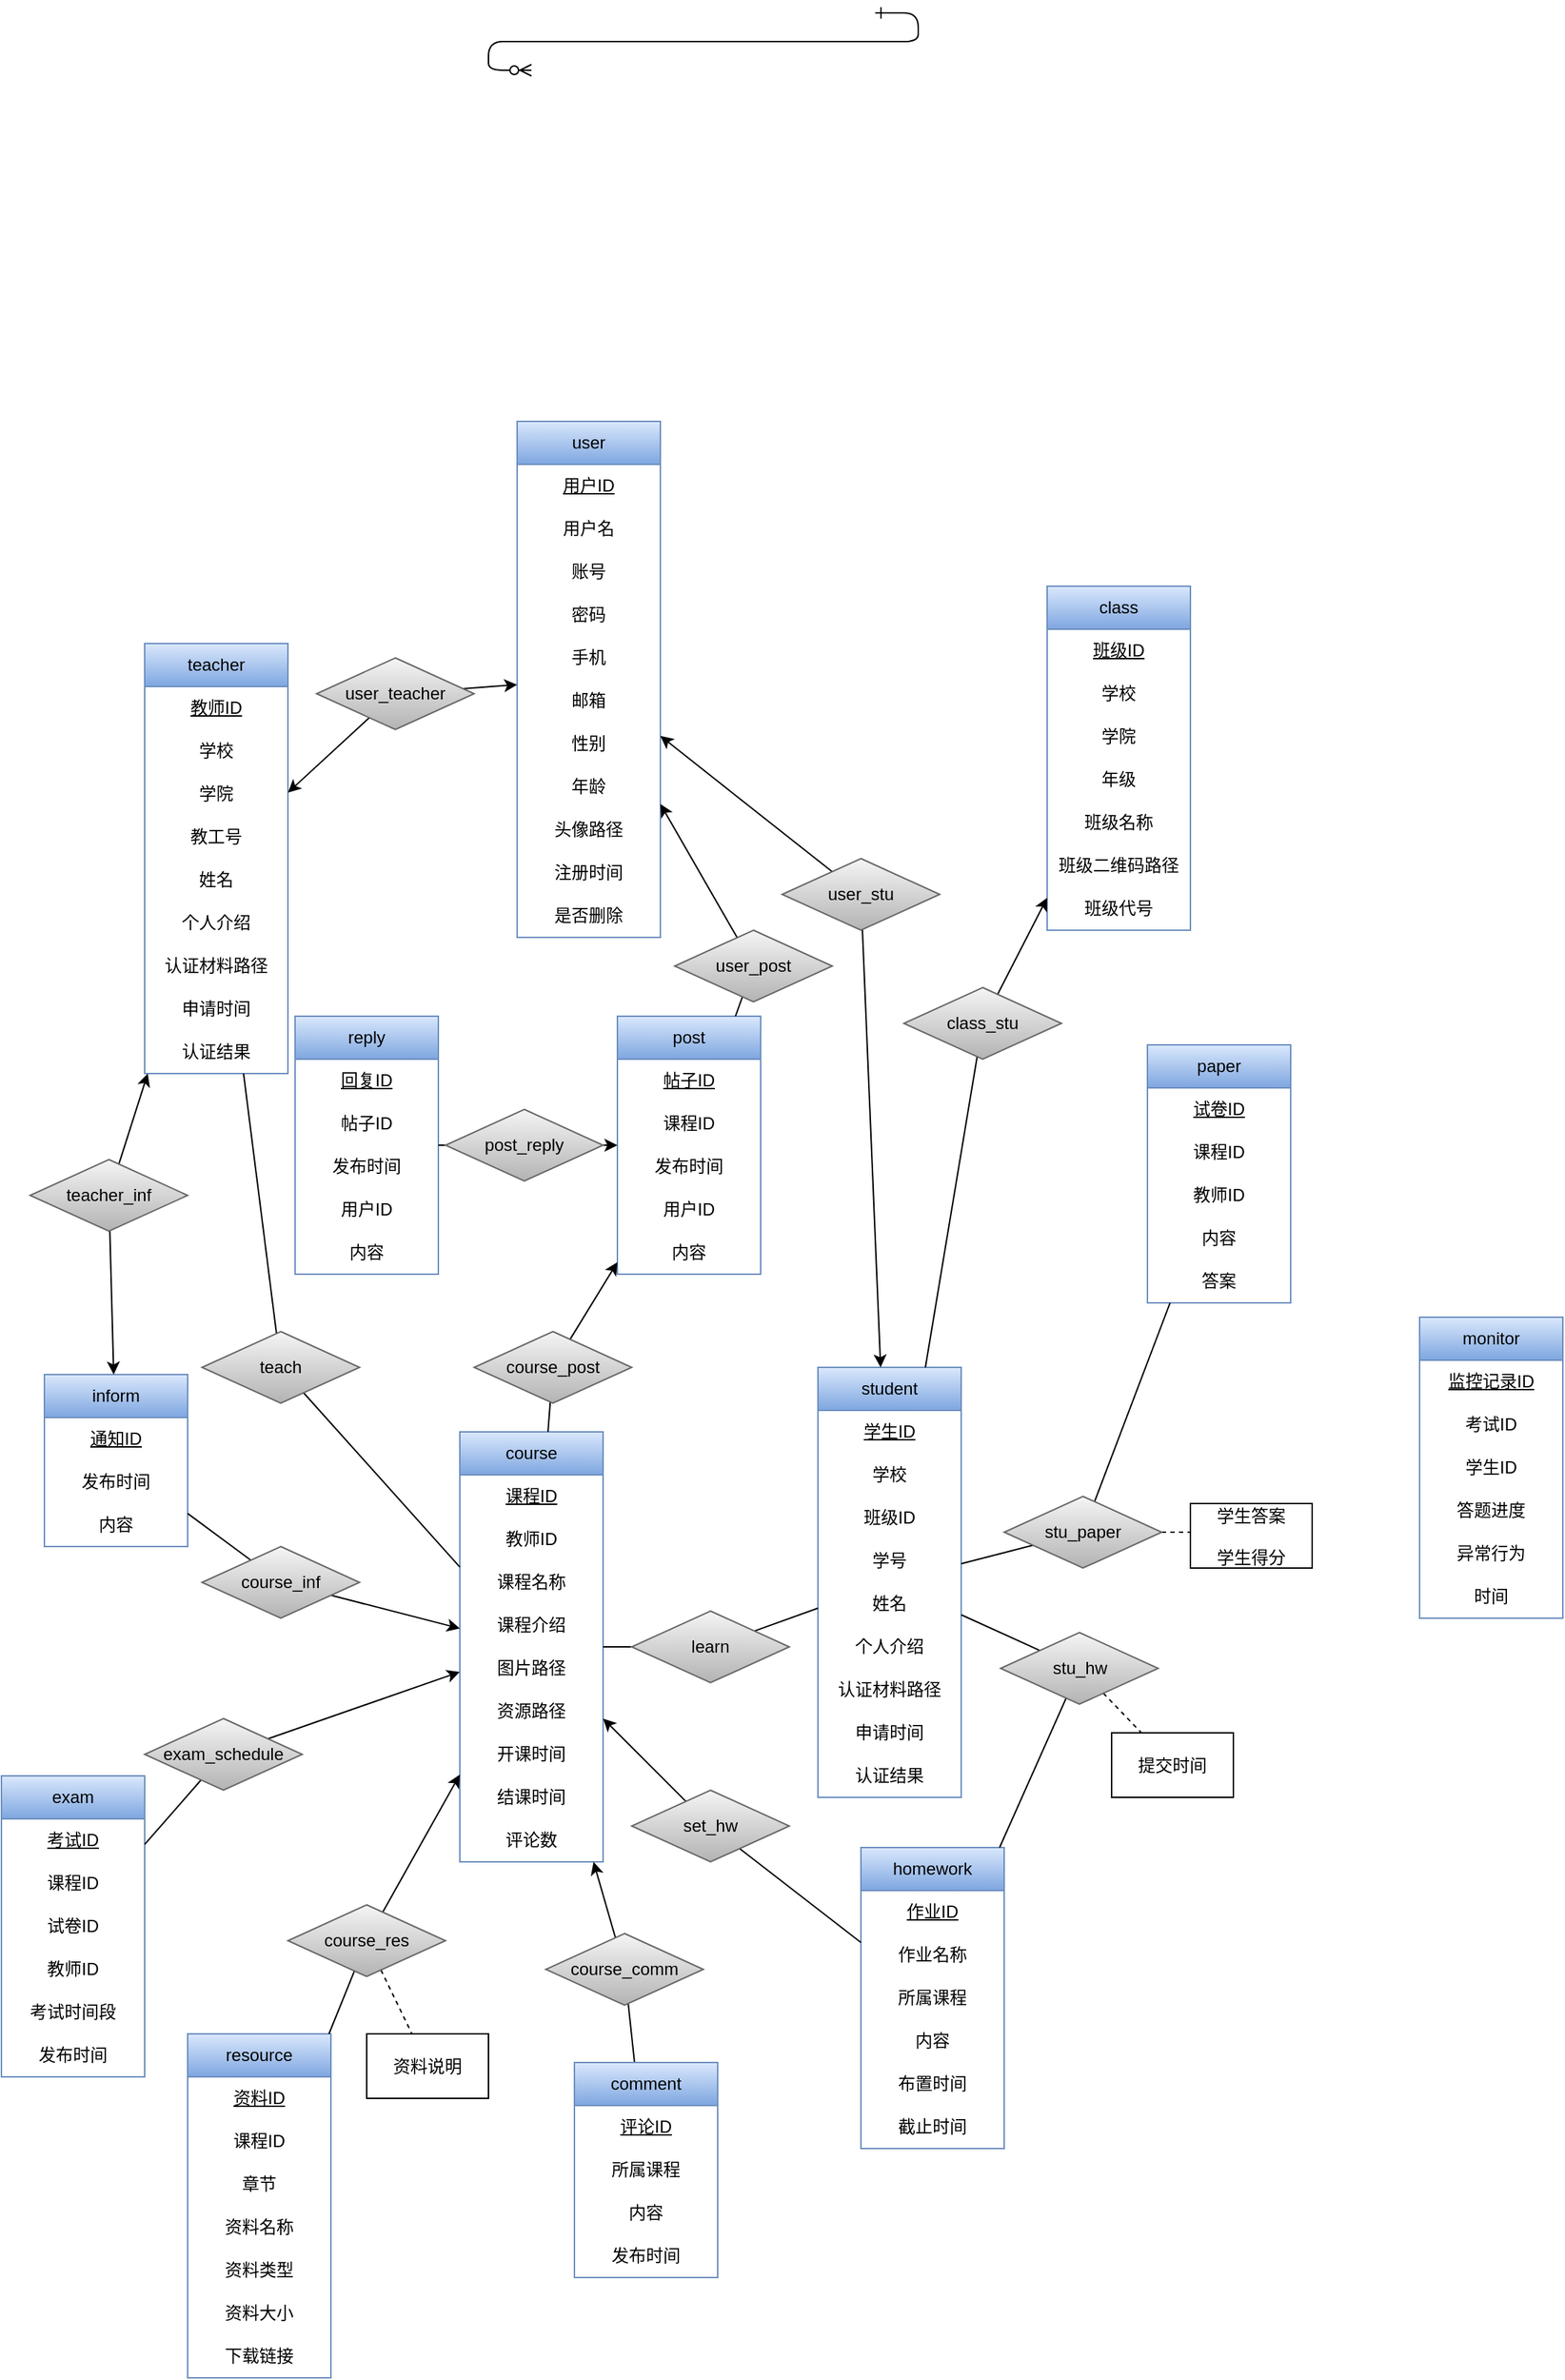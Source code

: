 <mxfile version="24.6.4" type="github">
  <diagram id="R2lEEEUBdFMjLlhIrx00" name="Page-1">
    <mxGraphModel dx="2356" dy="1348" grid="1" gridSize="10" guides="1" tooltips="1" connect="1" arrows="1" fold="0" page="1" pageScale="1" pageWidth="1200" pageHeight="1920" math="0" shadow="0" extFonts="Permanent Marker^https://fonts.googleapis.com/css?family=Permanent+Marker">
      <root>
        <mxCell id="0" />
        <mxCell id="1" parent="0" />
        <mxCell id="C-vyLk0tnHw3VtMMgP7b-12" value="" style="edgeStyle=entityRelationEdgeStyle;endArrow=ERzeroToMany;startArrow=ERone;endFill=1;startFill=0;" parent="1" target="C-vyLk0tnHw3VtMMgP7b-17" edge="1">
          <mxGeometry width="100" height="100" relative="1" as="geometry">
            <mxPoint x="700" y="165" as="sourcePoint" />
            <mxPoint x="460" y="205" as="targetPoint" />
          </mxGeometry>
        </mxCell>
        <mxCell id="mOBHNSPccrh7EoG30m3W-4" value="student" style="swimlane;fontStyle=0;childLayout=stackLayout;horizontal=1;startSize=30;horizontalStack=0;resizeParent=1;resizeParentMax=0;resizeLast=0;collapsible=1;marginBottom=0;whiteSpace=wrap;html=1;fillColor=#dae8fc;strokeColor=#6c8ebf;gradientColor=#7ea6e0;" vertex="1" parent="1">
          <mxGeometry x="660" y="1110" width="100" height="300" as="geometry" />
        </mxCell>
        <mxCell id="mOBHNSPccrh7EoG30m3W-5" value="&lt;u&gt;学生ID&lt;/u&gt;" style="text;strokeColor=none;fillColor=none;align=center;verticalAlign=middle;spacingLeft=4;spacingRight=4;overflow=hidden;points=[[0,0.5],[1,0.5]];portConstraint=eastwest;rotatable=0;whiteSpace=wrap;html=1;" vertex="1" parent="mOBHNSPccrh7EoG30m3W-4">
          <mxGeometry y="30" width="100" height="30" as="geometry" />
        </mxCell>
        <mxCell id="mOBHNSPccrh7EoG30m3W-16" value="学校" style="text;strokeColor=none;fillColor=none;align=center;verticalAlign=middle;spacingLeft=4;spacingRight=4;overflow=hidden;points=[[0,0.5],[1,0.5]];portConstraint=eastwest;rotatable=0;whiteSpace=wrap;html=1;" vertex="1" parent="mOBHNSPccrh7EoG30m3W-4">
          <mxGeometry y="60" width="100" height="30" as="geometry" />
        </mxCell>
        <mxCell id="mOBHNSPccrh7EoG30m3W-18" value="班级ID" style="text;strokeColor=none;fillColor=none;align=center;verticalAlign=middle;spacingLeft=4;spacingRight=4;overflow=hidden;points=[[0,0.5],[1,0.5]];portConstraint=eastwest;rotatable=0;whiteSpace=wrap;html=1;" vertex="1" parent="mOBHNSPccrh7EoG30m3W-4">
          <mxGeometry y="90" width="100" height="30" as="geometry" />
        </mxCell>
        <mxCell id="mOBHNSPccrh7EoG30m3W-19" value="学号" style="text;strokeColor=none;fillColor=none;align=center;verticalAlign=middle;spacingLeft=4;spacingRight=4;overflow=hidden;points=[[0,0.5],[1,0.5]];portConstraint=eastwest;rotatable=0;whiteSpace=wrap;html=1;" vertex="1" parent="mOBHNSPccrh7EoG30m3W-4">
          <mxGeometry y="120" width="100" height="30" as="geometry" />
        </mxCell>
        <mxCell id="mOBHNSPccrh7EoG30m3W-20" value="姓名" style="text;strokeColor=none;fillColor=none;align=center;verticalAlign=middle;spacingLeft=4;spacingRight=4;overflow=hidden;points=[[0,0.5],[1,0.5]];portConstraint=eastwest;rotatable=0;whiteSpace=wrap;html=1;" vertex="1" parent="mOBHNSPccrh7EoG30m3W-4">
          <mxGeometry y="150" width="100" height="30" as="geometry" />
        </mxCell>
        <mxCell id="mOBHNSPccrh7EoG30m3W-21" value="个人介绍" style="text;strokeColor=none;fillColor=none;align=center;verticalAlign=middle;spacingLeft=4;spacingRight=4;overflow=hidden;points=[[0,0.5],[1,0.5]];portConstraint=eastwest;rotatable=0;whiteSpace=wrap;html=1;" vertex="1" parent="mOBHNSPccrh7EoG30m3W-4">
          <mxGeometry y="180" width="100" height="30" as="geometry" />
        </mxCell>
        <mxCell id="mOBHNSPccrh7EoG30m3W-22" value="认证材料路径" style="text;strokeColor=none;fillColor=none;align=center;verticalAlign=middle;spacingLeft=4;spacingRight=4;overflow=hidden;points=[[0,0.5],[1,0.5]];portConstraint=eastwest;rotatable=0;whiteSpace=wrap;html=1;" vertex="1" parent="mOBHNSPccrh7EoG30m3W-4">
          <mxGeometry y="210" width="100" height="30" as="geometry" />
        </mxCell>
        <mxCell id="mOBHNSPccrh7EoG30m3W-23" value="申请时间" style="text;strokeColor=none;fillColor=none;align=center;verticalAlign=middle;spacingLeft=4;spacingRight=4;overflow=hidden;points=[[0,0.5],[1,0.5]];portConstraint=eastwest;rotatable=0;whiteSpace=wrap;html=1;" vertex="1" parent="mOBHNSPccrh7EoG30m3W-4">
          <mxGeometry y="240" width="100" height="30" as="geometry" />
        </mxCell>
        <mxCell id="mOBHNSPccrh7EoG30m3W-24" value="认证结果" style="text;strokeColor=none;fillColor=none;align=center;verticalAlign=middle;spacingLeft=4;spacingRight=4;overflow=hidden;points=[[0,0.5],[1,0.5]];portConstraint=eastwest;rotatable=0;whiteSpace=wrap;html=1;" vertex="1" parent="mOBHNSPccrh7EoG30m3W-4">
          <mxGeometry y="270" width="100" height="30" as="geometry" />
        </mxCell>
        <mxCell id="mOBHNSPccrh7EoG30m3W-27" value="teacher" style="swimlane;fontStyle=0;childLayout=stackLayout;horizontal=1;startSize=30;horizontalStack=0;resizeParent=1;resizeParentMax=0;resizeLast=0;collapsible=1;marginBottom=0;whiteSpace=wrap;html=1;fillColor=#dae8fc;gradientColor=#7ea6e0;strokeColor=#6c8ebf;" vertex="1" parent="1">
          <mxGeometry x="190" y="605" width="100" height="300" as="geometry" />
        </mxCell>
        <mxCell id="mOBHNSPccrh7EoG30m3W-28" value="&lt;u&gt;教师ID&lt;/u&gt;" style="text;strokeColor=none;fillColor=none;align=center;verticalAlign=middle;spacingLeft=4;spacingRight=4;overflow=hidden;points=[[0,0.5],[1,0.5]];portConstraint=eastwest;rotatable=0;whiteSpace=wrap;html=1;" vertex="1" parent="mOBHNSPccrh7EoG30m3W-27">
          <mxGeometry y="30" width="100" height="30" as="geometry" />
        </mxCell>
        <mxCell id="mOBHNSPccrh7EoG30m3W-29" value="学校" style="text;strokeColor=none;fillColor=none;align=center;verticalAlign=middle;spacingLeft=4;spacingRight=4;overflow=hidden;points=[[0,0.5],[1,0.5]];portConstraint=eastwest;rotatable=0;whiteSpace=wrap;html=1;" vertex="1" parent="mOBHNSPccrh7EoG30m3W-27">
          <mxGeometry y="60" width="100" height="30" as="geometry" />
        </mxCell>
        <mxCell id="mOBHNSPccrh7EoG30m3W-30" value="学院" style="text;strokeColor=none;fillColor=none;align=center;verticalAlign=middle;spacingLeft=4;spacingRight=4;overflow=hidden;points=[[0,0.5],[1,0.5]];portConstraint=eastwest;rotatable=0;whiteSpace=wrap;html=1;" vertex="1" parent="mOBHNSPccrh7EoG30m3W-27">
          <mxGeometry y="90" width="100" height="30" as="geometry" />
        </mxCell>
        <mxCell id="mOBHNSPccrh7EoG30m3W-31" value="教工号" style="text;strokeColor=none;fillColor=none;align=center;verticalAlign=middle;spacingLeft=4;spacingRight=4;overflow=hidden;points=[[0,0.5],[1,0.5]];portConstraint=eastwest;rotatable=0;whiteSpace=wrap;html=1;" vertex="1" parent="mOBHNSPccrh7EoG30m3W-27">
          <mxGeometry y="120" width="100" height="30" as="geometry" />
        </mxCell>
        <mxCell id="mOBHNSPccrh7EoG30m3W-32" value="姓名" style="text;strokeColor=none;fillColor=none;align=center;verticalAlign=middle;spacingLeft=4;spacingRight=4;overflow=hidden;points=[[0,0.5],[1,0.5]];portConstraint=eastwest;rotatable=0;whiteSpace=wrap;html=1;" vertex="1" parent="mOBHNSPccrh7EoG30m3W-27">
          <mxGeometry y="150" width="100" height="30" as="geometry" />
        </mxCell>
        <mxCell id="mOBHNSPccrh7EoG30m3W-33" value="个人介绍" style="text;strokeColor=none;fillColor=none;align=center;verticalAlign=middle;spacingLeft=4;spacingRight=4;overflow=hidden;points=[[0,0.5],[1,0.5]];portConstraint=eastwest;rotatable=0;whiteSpace=wrap;html=1;" vertex="1" parent="mOBHNSPccrh7EoG30m3W-27">
          <mxGeometry y="180" width="100" height="30" as="geometry" />
        </mxCell>
        <mxCell id="mOBHNSPccrh7EoG30m3W-34" value="认证材料路径" style="text;strokeColor=none;fillColor=none;align=center;verticalAlign=middle;spacingLeft=4;spacingRight=4;overflow=hidden;points=[[0,0.5],[1,0.5]];portConstraint=eastwest;rotatable=0;whiteSpace=wrap;html=1;" vertex="1" parent="mOBHNSPccrh7EoG30m3W-27">
          <mxGeometry y="210" width="100" height="30" as="geometry" />
        </mxCell>
        <mxCell id="mOBHNSPccrh7EoG30m3W-35" value="申请时间" style="text;strokeColor=none;fillColor=none;align=center;verticalAlign=middle;spacingLeft=4;spacingRight=4;overflow=hidden;points=[[0,0.5],[1,0.5]];portConstraint=eastwest;rotatable=0;whiteSpace=wrap;html=1;" vertex="1" parent="mOBHNSPccrh7EoG30m3W-27">
          <mxGeometry y="240" width="100" height="30" as="geometry" />
        </mxCell>
        <mxCell id="mOBHNSPccrh7EoG30m3W-36" value="认证结果" style="text;strokeColor=none;fillColor=none;align=center;verticalAlign=middle;spacingLeft=4;spacingRight=4;overflow=hidden;points=[[0,0.5],[1,0.5]];portConstraint=eastwest;rotatable=0;whiteSpace=wrap;html=1;" vertex="1" parent="mOBHNSPccrh7EoG30m3W-27">
          <mxGeometry y="270" width="100" height="30" as="geometry" />
        </mxCell>
        <mxCell id="mOBHNSPccrh7EoG30m3W-39" value="user" style="swimlane;fontStyle=0;childLayout=stackLayout;horizontal=1;startSize=30;horizontalStack=0;resizeParent=1;resizeParentMax=0;resizeLast=0;collapsible=1;marginBottom=0;whiteSpace=wrap;html=1;fillColor=#dae8fc;strokeColor=#6c8ebf;gradientColor=#7ea6e0;" vertex="1" parent="1">
          <mxGeometry x="450" y="450" width="100" height="360" as="geometry" />
        </mxCell>
        <mxCell id="mOBHNSPccrh7EoG30m3W-40" value="&lt;u&gt;用户ID&lt;/u&gt;" style="text;strokeColor=none;fillColor=none;align=center;verticalAlign=middle;spacingLeft=4;spacingRight=4;overflow=hidden;points=[[0,0.5],[1,0.5]];portConstraint=eastwest;rotatable=0;whiteSpace=wrap;html=1;" vertex="1" parent="mOBHNSPccrh7EoG30m3W-39">
          <mxGeometry y="30" width="100" height="30" as="geometry" />
        </mxCell>
        <mxCell id="mOBHNSPccrh7EoG30m3W-41" value="用户名" style="text;strokeColor=none;fillColor=none;align=center;verticalAlign=middle;spacingLeft=4;spacingRight=4;overflow=hidden;points=[[0,0.5],[1,0.5]];portConstraint=eastwest;rotatable=0;whiteSpace=wrap;html=1;" vertex="1" parent="mOBHNSPccrh7EoG30m3W-39">
          <mxGeometry y="60" width="100" height="30" as="geometry" />
        </mxCell>
        <mxCell id="mOBHNSPccrh7EoG30m3W-42" value="账号" style="text;strokeColor=none;fillColor=none;align=center;verticalAlign=middle;spacingLeft=4;spacingRight=4;overflow=hidden;points=[[0,0.5],[1,0.5]];portConstraint=eastwest;rotatable=0;whiteSpace=wrap;html=1;" vertex="1" parent="mOBHNSPccrh7EoG30m3W-39">
          <mxGeometry y="90" width="100" height="30" as="geometry" />
        </mxCell>
        <mxCell id="mOBHNSPccrh7EoG30m3W-43" value="密码" style="text;strokeColor=none;fillColor=none;align=center;verticalAlign=middle;spacingLeft=4;spacingRight=4;overflow=hidden;points=[[0,0.5],[1,0.5]];portConstraint=eastwest;rotatable=0;whiteSpace=wrap;html=1;" vertex="1" parent="mOBHNSPccrh7EoG30m3W-39">
          <mxGeometry y="120" width="100" height="30" as="geometry" />
        </mxCell>
        <mxCell id="mOBHNSPccrh7EoG30m3W-44" value="手机" style="text;strokeColor=none;fillColor=none;align=center;verticalAlign=middle;spacingLeft=4;spacingRight=4;overflow=hidden;points=[[0,0.5],[1,0.5]];portConstraint=eastwest;rotatable=0;whiteSpace=wrap;html=1;" vertex="1" parent="mOBHNSPccrh7EoG30m3W-39">
          <mxGeometry y="150" width="100" height="30" as="geometry" />
        </mxCell>
        <mxCell id="mOBHNSPccrh7EoG30m3W-45" value="邮箱" style="text;strokeColor=none;fillColor=none;align=center;verticalAlign=middle;spacingLeft=4;spacingRight=4;overflow=hidden;points=[[0,0.5],[1,0.5]];portConstraint=eastwest;rotatable=0;whiteSpace=wrap;html=1;" vertex="1" parent="mOBHNSPccrh7EoG30m3W-39">
          <mxGeometry y="180" width="100" height="30" as="geometry" />
        </mxCell>
        <mxCell id="mOBHNSPccrh7EoG30m3W-46" value="性别" style="text;strokeColor=none;fillColor=none;align=center;verticalAlign=middle;spacingLeft=4;spacingRight=4;overflow=hidden;points=[[0,0.5],[1,0.5]];portConstraint=eastwest;rotatable=0;whiteSpace=wrap;html=1;" vertex="1" parent="mOBHNSPccrh7EoG30m3W-39">
          <mxGeometry y="210" width="100" height="30" as="geometry" />
        </mxCell>
        <mxCell id="mOBHNSPccrh7EoG30m3W-47" value="年龄" style="text;strokeColor=none;fillColor=none;align=center;verticalAlign=middle;spacingLeft=4;spacingRight=4;overflow=hidden;points=[[0,0.5],[1,0.5]];portConstraint=eastwest;rotatable=0;whiteSpace=wrap;html=1;" vertex="1" parent="mOBHNSPccrh7EoG30m3W-39">
          <mxGeometry y="240" width="100" height="30" as="geometry" />
        </mxCell>
        <mxCell id="mOBHNSPccrh7EoG30m3W-48" value="头像路径" style="text;strokeColor=none;fillColor=none;align=center;verticalAlign=middle;spacingLeft=4;spacingRight=4;overflow=hidden;points=[[0,0.5],[1,0.5]];portConstraint=eastwest;rotatable=0;whiteSpace=wrap;html=1;" vertex="1" parent="mOBHNSPccrh7EoG30m3W-39">
          <mxGeometry y="270" width="100" height="30" as="geometry" />
        </mxCell>
        <mxCell id="mOBHNSPccrh7EoG30m3W-49" value="注册时间" style="text;strokeColor=none;fillColor=none;align=center;verticalAlign=middle;spacingLeft=4;spacingRight=4;overflow=hidden;points=[[0,0.5],[1,0.5]];portConstraint=eastwest;rotatable=0;whiteSpace=wrap;html=1;" vertex="1" parent="mOBHNSPccrh7EoG30m3W-39">
          <mxGeometry y="300" width="100" height="30" as="geometry" />
        </mxCell>
        <mxCell id="mOBHNSPccrh7EoG30m3W-50" value="是否删除" style="text;strokeColor=none;fillColor=none;align=center;verticalAlign=middle;spacingLeft=4;spacingRight=4;overflow=hidden;points=[[0,0.5],[1,0.5]];portConstraint=eastwest;rotatable=0;whiteSpace=wrap;html=1;" vertex="1" parent="mOBHNSPccrh7EoG30m3W-39">
          <mxGeometry y="330" width="100" height="30" as="geometry" />
        </mxCell>
        <mxCell id="JICtloIAg-4X0a2bjhk1-2" style="rounded=0;orthogonalLoop=1;jettySize=auto;html=1;" edge="1" parent="1" source="JICtloIAg-4X0a2bjhk1-1" target="mOBHNSPccrh7EoG30m3W-27">
          <mxGeometry relative="1" as="geometry" />
        </mxCell>
        <mxCell id="JICtloIAg-4X0a2bjhk1-3" style="rounded=0;orthogonalLoop=1;jettySize=auto;html=1;" edge="1" parent="1" source="JICtloIAg-4X0a2bjhk1-1" target="mOBHNSPccrh7EoG30m3W-39">
          <mxGeometry relative="1" as="geometry" />
        </mxCell>
        <mxCell id="JICtloIAg-4X0a2bjhk1-1" value="user_teacher" style="rhombus;whiteSpace=wrap;html=1;fillColor=#f5f5f5;strokeColor=#666666;gradientColor=#b3b3b3;" vertex="1" parent="1">
          <mxGeometry x="310" y="615" width="110" height="50" as="geometry" />
        </mxCell>
        <mxCell id="JICtloIAg-4X0a2bjhk1-5" style="rounded=0;orthogonalLoop=1;jettySize=auto;html=1;" edge="1" parent="1" source="JICtloIAg-4X0a2bjhk1-4" target="mOBHNSPccrh7EoG30m3W-39">
          <mxGeometry relative="1" as="geometry" />
        </mxCell>
        <mxCell id="JICtloIAg-4X0a2bjhk1-6" style="rounded=0;orthogonalLoop=1;jettySize=auto;html=1;strokeColor=default;" edge="1" parent="1" source="JICtloIAg-4X0a2bjhk1-4" target="mOBHNSPccrh7EoG30m3W-4">
          <mxGeometry relative="1" as="geometry" />
        </mxCell>
        <mxCell id="JICtloIAg-4X0a2bjhk1-4" value="user_stu" style="rhombus;whiteSpace=wrap;html=1;fillColor=#f5f5f5;strokeColor=#666666;gradientColor=#b3b3b3;" vertex="1" parent="1">
          <mxGeometry x="635" y="755" width="110" height="50" as="geometry" />
        </mxCell>
        <mxCell id="JICtloIAg-4X0a2bjhk1-7" value="class" style="swimlane;fontStyle=0;childLayout=stackLayout;horizontal=1;startSize=30;horizontalStack=0;resizeParent=1;resizeParentMax=0;resizeLast=0;collapsible=1;marginBottom=0;whiteSpace=wrap;html=1;fillColor=#dae8fc;strokeColor=#6c8ebf;gradientColor=#7ea6e0;" vertex="1" parent="1">
          <mxGeometry x="820" y="565" width="100" height="240" as="geometry" />
        </mxCell>
        <mxCell id="JICtloIAg-4X0a2bjhk1-8" value="&lt;u&gt;班级ID&lt;/u&gt;" style="text;strokeColor=none;fillColor=none;align=center;verticalAlign=middle;spacingLeft=4;spacingRight=4;overflow=hidden;points=[[0,0.5],[1,0.5]];portConstraint=eastwest;rotatable=0;whiteSpace=wrap;html=1;" vertex="1" parent="JICtloIAg-4X0a2bjhk1-7">
          <mxGeometry y="30" width="100" height="30" as="geometry" />
        </mxCell>
        <mxCell id="JICtloIAg-4X0a2bjhk1-9" value="学校" style="text;strokeColor=none;fillColor=none;align=center;verticalAlign=middle;spacingLeft=4;spacingRight=4;overflow=hidden;points=[[0,0.5],[1,0.5]];portConstraint=eastwest;rotatable=0;whiteSpace=wrap;html=1;" vertex="1" parent="JICtloIAg-4X0a2bjhk1-7">
          <mxGeometry y="60" width="100" height="30" as="geometry" />
        </mxCell>
        <mxCell id="JICtloIAg-4X0a2bjhk1-10" value="学院" style="text;strokeColor=none;fillColor=none;align=center;verticalAlign=middle;spacingLeft=4;spacingRight=4;overflow=hidden;points=[[0,0.5],[1,0.5]];portConstraint=eastwest;rotatable=0;whiteSpace=wrap;html=1;" vertex="1" parent="JICtloIAg-4X0a2bjhk1-7">
          <mxGeometry y="90" width="100" height="30" as="geometry" />
        </mxCell>
        <mxCell id="JICtloIAg-4X0a2bjhk1-11" value="年级" style="text;strokeColor=none;fillColor=none;align=center;verticalAlign=middle;spacingLeft=4;spacingRight=4;overflow=hidden;points=[[0,0.5],[1,0.5]];portConstraint=eastwest;rotatable=0;whiteSpace=wrap;html=1;" vertex="1" parent="JICtloIAg-4X0a2bjhk1-7">
          <mxGeometry y="120" width="100" height="30" as="geometry" />
        </mxCell>
        <mxCell id="JICtloIAg-4X0a2bjhk1-12" value="班级名称" style="text;strokeColor=none;fillColor=none;align=center;verticalAlign=middle;spacingLeft=4;spacingRight=4;overflow=hidden;points=[[0,0.5],[1,0.5]];portConstraint=eastwest;rotatable=0;whiteSpace=wrap;html=1;" vertex="1" parent="JICtloIAg-4X0a2bjhk1-7">
          <mxGeometry y="150" width="100" height="30" as="geometry" />
        </mxCell>
        <mxCell id="JICtloIAg-4X0a2bjhk1-13" value="班级二维码路径" style="text;strokeColor=none;fillColor=none;align=center;verticalAlign=middle;spacingLeft=4;spacingRight=4;overflow=hidden;points=[[0,0.5],[1,0.5]];portConstraint=eastwest;rotatable=0;whiteSpace=wrap;html=1;" vertex="1" parent="JICtloIAg-4X0a2bjhk1-7">
          <mxGeometry y="180" width="100" height="30" as="geometry" />
        </mxCell>
        <mxCell id="JICtloIAg-4X0a2bjhk1-14" value="班级代号" style="text;strokeColor=none;fillColor=none;align=center;verticalAlign=middle;spacingLeft=4;spacingRight=4;overflow=hidden;points=[[0,0.5],[1,0.5]];portConstraint=eastwest;rotatable=0;whiteSpace=wrap;html=1;" vertex="1" parent="JICtloIAg-4X0a2bjhk1-7">
          <mxGeometry y="210" width="100" height="30" as="geometry" />
        </mxCell>
        <mxCell id="JICtloIAg-4X0a2bjhk1-19" value="course" style="swimlane;fontStyle=0;childLayout=stackLayout;horizontal=1;startSize=30;horizontalStack=0;resizeParent=1;resizeParentMax=0;resizeLast=0;collapsible=1;marginBottom=0;whiteSpace=wrap;html=1;fillColor=#dae8fc;gradientColor=#7ea6e0;strokeColor=#6c8ebf;" vertex="1" parent="1">
          <mxGeometry x="410" y="1155" width="100" height="300" as="geometry" />
        </mxCell>
        <mxCell id="JICtloIAg-4X0a2bjhk1-20" value="&lt;u&gt;课程ID&lt;/u&gt;" style="text;strokeColor=none;fillColor=none;align=center;verticalAlign=middle;spacingLeft=4;spacingRight=4;overflow=hidden;points=[[0,0.5],[1,0.5]];portConstraint=eastwest;rotatable=0;whiteSpace=wrap;html=1;" vertex="1" parent="JICtloIAg-4X0a2bjhk1-19">
          <mxGeometry y="30" width="100" height="30" as="geometry" />
        </mxCell>
        <mxCell id="JICtloIAg-4X0a2bjhk1-21" value="教师ID" style="text;strokeColor=none;fillColor=none;align=center;verticalAlign=middle;spacingLeft=4;spacingRight=4;overflow=hidden;points=[[0,0.5],[1,0.5]];portConstraint=eastwest;rotatable=0;whiteSpace=wrap;html=1;" vertex="1" parent="JICtloIAg-4X0a2bjhk1-19">
          <mxGeometry y="60" width="100" height="30" as="geometry" />
        </mxCell>
        <mxCell id="JICtloIAg-4X0a2bjhk1-22" value="课程名称" style="text;strokeColor=none;fillColor=none;align=center;verticalAlign=middle;spacingLeft=4;spacingRight=4;overflow=hidden;points=[[0,0.5],[1,0.5]];portConstraint=eastwest;rotatable=0;whiteSpace=wrap;html=1;" vertex="1" parent="JICtloIAg-4X0a2bjhk1-19">
          <mxGeometry y="90" width="100" height="30" as="geometry" />
        </mxCell>
        <mxCell id="JICtloIAg-4X0a2bjhk1-23" value="课程介绍" style="text;strokeColor=none;fillColor=none;align=center;verticalAlign=middle;spacingLeft=4;spacingRight=4;overflow=hidden;points=[[0,0.5],[1,0.5]];portConstraint=eastwest;rotatable=0;whiteSpace=wrap;html=1;" vertex="1" parent="JICtloIAg-4X0a2bjhk1-19">
          <mxGeometry y="120" width="100" height="30" as="geometry" />
        </mxCell>
        <mxCell id="JICtloIAg-4X0a2bjhk1-24" value="图片路径" style="text;strokeColor=none;fillColor=none;align=center;verticalAlign=middle;spacingLeft=4;spacingRight=4;overflow=hidden;points=[[0,0.5],[1,0.5]];portConstraint=eastwest;rotatable=0;whiteSpace=wrap;html=1;" vertex="1" parent="JICtloIAg-4X0a2bjhk1-19">
          <mxGeometry y="150" width="100" height="30" as="geometry" />
        </mxCell>
        <mxCell id="JICtloIAg-4X0a2bjhk1-25" value="资源路径" style="text;strokeColor=none;fillColor=none;align=center;verticalAlign=middle;spacingLeft=4;spacingRight=4;overflow=hidden;points=[[0,0.5],[1,0.5]];portConstraint=eastwest;rotatable=0;whiteSpace=wrap;html=1;" vertex="1" parent="JICtloIAg-4X0a2bjhk1-19">
          <mxGeometry y="180" width="100" height="30" as="geometry" />
        </mxCell>
        <mxCell id="JICtloIAg-4X0a2bjhk1-26" value="开课时间" style="text;strokeColor=none;fillColor=none;align=center;verticalAlign=middle;spacingLeft=4;spacingRight=4;overflow=hidden;points=[[0,0.5],[1,0.5]];portConstraint=eastwest;rotatable=0;whiteSpace=wrap;html=1;" vertex="1" parent="JICtloIAg-4X0a2bjhk1-19">
          <mxGeometry y="210" width="100" height="30" as="geometry" />
        </mxCell>
        <mxCell id="JICtloIAg-4X0a2bjhk1-27" value="结课时间" style="text;strokeColor=none;fillColor=none;align=center;verticalAlign=middle;spacingLeft=4;spacingRight=4;overflow=hidden;points=[[0,0.5],[1,0.5]];portConstraint=eastwest;rotatable=0;whiteSpace=wrap;html=1;" vertex="1" parent="JICtloIAg-4X0a2bjhk1-19">
          <mxGeometry y="240" width="100" height="30" as="geometry" />
        </mxCell>
        <mxCell id="JICtloIAg-4X0a2bjhk1-28" value="评论数" style="text;strokeColor=none;fillColor=none;align=center;verticalAlign=middle;spacingLeft=4;spacingRight=4;overflow=hidden;points=[[0,0.5],[1,0.5]];portConstraint=eastwest;rotatable=0;whiteSpace=wrap;html=1;" vertex="1" parent="JICtloIAg-4X0a2bjhk1-19">
          <mxGeometry y="270" width="100" height="30" as="geometry" />
        </mxCell>
        <mxCell id="JICtloIAg-4X0a2bjhk1-31" value="resource" style="swimlane;fontStyle=0;childLayout=stackLayout;horizontal=1;startSize=30;horizontalStack=0;resizeParent=1;resizeParentMax=0;resizeLast=0;collapsible=1;marginBottom=0;whiteSpace=wrap;html=1;fillColor=#dae8fc;strokeColor=#6c8ebf;gradientColor=#7ea6e0;" vertex="1" parent="1">
          <mxGeometry x="220" y="1575" width="100" height="240" as="geometry" />
        </mxCell>
        <mxCell id="JICtloIAg-4X0a2bjhk1-32" value="&lt;u&gt;资料ID&lt;/u&gt;" style="text;strokeColor=none;fillColor=none;align=center;verticalAlign=middle;spacingLeft=4;spacingRight=4;overflow=hidden;points=[[0,0.5],[1,0.5]];portConstraint=eastwest;rotatable=0;whiteSpace=wrap;html=1;" vertex="1" parent="JICtloIAg-4X0a2bjhk1-31">
          <mxGeometry y="30" width="100" height="30" as="geometry" />
        </mxCell>
        <mxCell id="JICtloIAg-4X0a2bjhk1-33" value="课程ID" style="text;strokeColor=none;fillColor=none;align=center;verticalAlign=middle;spacingLeft=4;spacingRight=4;overflow=hidden;points=[[0,0.5],[1,0.5]];portConstraint=eastwest;rotatable=0;whiteSpace=wrap;html=1;" vertex="1" parent="JICtloIAg-4X0a2bjhk1-31">
          <mxGeometry y="60" width="100" height="30" as="geometry" />
        </mxCell>
        <mxCell id="JICtloIAg-4X0a2bjhk1-34" value="章节" style="text;strokeColor=none;fillColor=none;align=center;verticalAlign=middle;spacingLeft=4;spacingRight=4;overflow=hidden;points=[[0,0.5],[1,0.5]];portConstraint=eastwest;rotatable=0;whiteSpace=wrap;html=1;" vertex="1" parent="JICtloIAg-4X0a2bjhk1-31">
          <mxGeometry y="90" width="100" height="30" as="geometry" />
        </mxCell>
        <mxCell id="JICtloIAg-4X0a2bjhk1-35" value="资料名称" style="text;strokeColor=none;fillColor=none;align=center;verticalAlign=middle;spacingLeft=4;spacingRight=4;overflow=hidden;points=[[0,0.5],[1,0.5]];portConstraint=eastwest;rotatable=0;whiteSpace=wrap;html=1;" vertex="1" parent="JICtloIAg-4X0a2bjhk1-31">
          <mxGeometry y="120" width="100" height="30" as="geometry" />
        </mxCell>
        <mxCell id="JICtloIAg-4X0a2bjhk1-36" value="资料类型" style="text;strokeColor=none;fillColor=none;align=center;verticalAlign=middle;spacingLeft=4;spacingRight=4;overflow=hidden;points=[[0,0.5],[1,0.5]];portConstraint=eastwest;rotatable=0;whiteSpace=wrap;html=1;" vertex="1" parent="JICtloIAg-4X0a2bjhk1-31">
          <mxGeometry y="150" width="100" height="30" as="geometry" />
        </mxCell>
        <mxCell id="JICtloIAg-4X0a2bjhk1-37" value="资料大小" style="text;strokeColor=none;fillColor=none;align=center;verticalAlign=middle;spacingLeft=4;spacingRight=4;overflow=hidden;points=[[0,0.5],[1,0.5]];portConstraint=eastwest;rotatable=0;whiteSpace=wrap;html=1;" vertex="1" parent="JICtloIAg-4X0a2bjhk1-31">
          <mxGeometry y="180" width="100" height="30" as="geometry" />
        </mxCell>
        <mxCell id="JICtloIAg-4X0a2bjhk1-38" value="下载链接" style="text;strokeColor=none;fillColor=none;align=center;verticalAlign=middle;spacingLeft=4;spacingRight=4;overflow=hidden;points=[[0,0.5],[1,0.5]];portConstraint=eastwest;rotatable=0;whiteSpace=wrap;html=1;" vertex="1" parent="JICtloIAg-4X0a2bjhk1-31">
          <mxGeometry y="210" width="100" height="30" as="geometry" />
        </mxCell>
        <mxCell id="JICtloIAg-4X0a2bjhk1-41" value="inform" style="swimlane;fontStyle=0;childLayout=stackLayout;horizontal=1;startSize=30;horizontalStack=0;resizeParent=1;resizeParentMax=0;resizeLast=0;collapsible=1;marginBottom=0;whiteSpace=wrap;html=1;fillColor=#dae8fc;strokeColor=#6c8ebf;gradientColor=#7ea6e0;" vertex="1" parent="1">
          <mxGeometry x="120" y="1115" width="100" height="120" as="geometry" />
        </mxCell>
        <mxCell id="JICtloIAg-4X0a2bjhk1-42" value="&lt;u&gt;通知ID&lt;/u&gt;" style="text;strokeColor=none;fillColor=none;align=center;verticalAlign=middle;spacingLeft=4;spacingRight=4;overflow=hidden;points=[[0,0.5],[1,0.5]];portConstraint=eastwest;rotatable=0;whiteSpace=wrap;html=1;" vertex="1" parent="JICtloIAg-4X0a2bjhk1-41">
          <mxGeometry y="30" width="100" height="30" as="geometry" />
        </mxCell>
        <mxCell id="JICtloIAg-4X0a2bjhk1-43" value="发布时间" style="text;strokeColor=none;fillColor=none;align=center;verticalAlign=middle;spacingLeft=4;spacingRight=4;overflow=hidden;points=[[0,0.5],[1,0.5]];portConstraint=eastwest;rotatable=0;whiteSpace=wrap;html=1;" vertex="1" parent="JICtloIAg-4X0a2bjhk1-41">
          <mxGeometry y="60" width="100" height="30" as="geometry" />
        </mxCell>
        <mxCell id="JICtloIAg-4X0a2bjhk1-44" value="内容" style="text;strokeColor=none;fillColor=none;align=center;verticalAlign=middle;spacingLeft=4;spacingRight=4;overflow=hidden;points=[[0,0.5],[1,0.5]];portConstraint=eastwest;rotatable=0;whiteSpace=wrap;html=1;" vertex="1" parent="JICtloIAg-4X0a2bjhk1-41">
          <mxGeometry y="90" width="100" height="30" as="geometry" />
        </mxCell>
        <mxCell id="JICtloIAg-4X0a2bjhk1-49" value="homework" style="swimlane;fontStyle=0;childLayout=stackLayout;horizontal=1;startSize=30;horizontalStack=0;resizeParent=1;resizeParentMax=0;resizeLast=0;collapsible=1;marginBottom=0;whiteSpace=wrap;html=1;fillColor=#dae8fc;gradientColor=#7ea6e0;strokeColor=#6c8ebf;" vertex="1" parent="1">
          <mxGeometry x="690" y="1445" width="100" height="210" as="geometry" />
        </mxCell>
        <mxCell id="JICtloIAg-4X0a2bjhk1-50" value="&lt;u&gt;作业ID&lt;/u&gt;" style="text;strokeColor=none;fillColor=none;align=center;verticalAlign=middle;spacingLeft=4;spacingRight=4;overflow=hidden;points=[[0,0.5],[1,0.5]];portConstraint=eastwest;rotatable=0;whiteSpace=wrap;html=1;" vertex="1" parent="JICtloIAg-4X0a2bjhk1-49">
          <mxGeometry y="30" width="100" height="30" as="geometry" />
        </mxCell>
        <mxCell id="JICtloIAg-4X0a2bjhk1-51" value="作业名称" style="text;strokeColor=none;fillColor=none;align=center;verticalAlign=middle;spacingLeft=4;spacingRight=4;overflow=hidden;points=[[0,0.5],[1,0.5]];portConstraint=eastwest;rotatable=0;whiteSpace=wrap;html=1;" vertex="1" parent="JICtloIAg-4X0a2bjhk1-49">
          <mxGeometry y="60" width="100" height="30" as="geometry" />
        </mxCell>
        <mxCell id="JICtloIAg-4X0a2bjhk1-52" value="所属课程" style="text;strokeColor=none;fillColor=none;align=center;verticalAlign=middle;spacingLeft=4;spacingRight=4;overflow=hidden;points=[[0,0.5],[1,0.5]];portConstraint=eastwest;rotatable=0;whiteSpace=wrap;html=1;" vertex="1" parent="JICtloIAg-4X0a2bjhk1-49">
          <mxGeometry y="90" width="100" height="30" as="geometry" />
        </mxCell>
        <mxCell id="JICtloIAg-4X0a2bjhk1-53" value="内容" style="text;strokeColor=none;fillColor=none;align=center;verticalAlign=middle;spacingLeft=4;spacingRight=4;overflow=hidden;points=[[0,0.5],[1,0.5]];portConstraint=eastwest;rotatable=0;whiteSpace=wrap;html=1;" vertex="1" parent="JICtloIAg-4X0a2bjhk1-49">
          <mxGeometry y="120" width="100" height="30" as="geometry" />
        </mxCell>
        <mxCell id="JICtloIAg-4X0a2bjhk1-54" value="布置时间" style="text;strokeColor=none;fillColor=none;align=center;verticalAlign=middle;spacingLeft=4;spacingRight=4;overflow=hidden;points=[[0,0.5],[1,0.5]];portConstraint=eastwest;rotatable=0;whiteSpace=wrap;html=1;" vertex="1" parent="JICtloIAg-4X0a2bjhk1-49">
          <mxGeometry y="150" width="100" height="30" as="geometry" />
        </mxCell>
        <mxCell id="JICtloIAg-4X0a2bjhk1-55" value="截止时间" style="text;strokeColor=none;fillColor=none;align=center;verticalAlign=middle;spacingLeft=4;spacingRight=4;overflow=hidden;points=[[0,0.5],[1,0.5]];portConstraint=eastwest;rotatable=0;whiteSpace=wrap;html=1;" vertex="1" parent="JICtloIAg-4X0a2bjhk1-49">
          <mxGeometry y="180" width="100" height="30" as="geometry" />
        </mxCell>
        <mxCell id="JICtloIAg-4X0a2bjhk1-61" value="reply" style="swimlane;fontStyle=0;childLayout=stackLayout;horizontal=1;startSize=30;horizontalStack=0;resizeParent=1;resizeParentMax=0;resizeLast=0;collapsible=1;marginBottom=0;whiteSpace=wrap;html=1;fillColor=#dae8fc;gradientColor=#7ea6e0;strokeColor=#6c8ebf;" vertex="1" parent="1">
          <mxGeometry x="295" y="865" width="100" height="180" as="geometry" />
        </mxCell>
        <mxCell id="JICtloIAg-4X0a2bjhk1-62" value="&lt;u&gt;回复ID&lt;/u&gt;" style="text;strokeColor=none;fillColor=none;align=center;verticalAlign=middle;spacingLeft=4;spacingRight=4;overflow=hidden;points=[[0,0.5],[1,0.5]];portConstraint=eastwest;rotatable=0;whiteSpace=wrap;html=1;" vertex="1" parent="JICtloIAg-4X0a2bjhk1-61">
          <mxGeometry y="30" width="100" height="30" as="geometry" />
        </mxCell>
        <mxCell id="JICtloIAg-4X0a2bjhk1-66" value="帖子ID" style="text;strokeColor=none;fillColor=none;align=center;verticalAlign=middle;spacingLeft=4;spacingRight=4;overflow=hidden;points=[[0,0.5],[1,0.5]];portConstraint=eastwest;rotatable=0;whiteSpace=wrap;html=1;" vertex="1" parent="JICtloIAg-4X0a2bjhk1-61">
          <mxGeometry y="60" width="100" height="30" as="geometry" />
        </mxCell>
        <mxCell id="JICtloIAg-4X0a2bjhk1-63" value="发布时间" style="text;strokeColor=none;fillColor=none;align=center;verticalAlign=middle;spacingLeft=4;spacingRight=4;overflow=hidden;points=[[0,0.5],[1,0.5]];portConstraint=eastwest;rotatable=0;whiteSpace=wrap;html=1;" vertex="1" parent="JICtloIAg-4X0a2bjhk1-61">
          <mxGeometry y="90" width="100" height="30" as="geometry" />
        </mxCell>
        <mxCell id="JICtloIAg-4X0a2bjhk1-64" value="用户ID" style="text;strokeColor=none;fillColor=none;align=center;verticalAlign=middle;spacingLeft=4;spacingRight=4;overflow=hidden;points=[[0,0.5],[1,0.5]];portConstraint=eastwest;rotatable=0;whiteSpace=wrap;html=1;" vertex="1" parent="JICtloIAg-4X0a2bjhk1-61">
          <mxGeometry y="120" width="100" height="30" as="geometry" />
        </mxCell>
        <mxCell id="JICtloIAg-4X0a2bjhk1-65" value="内容" style="text;strokeColor=none;fillColor=none;align=center;verticalAlign=middle;spacingLeft=4;spacingRight=4;overflow=hidden;points=[[0,0.5],[1,0.5]];portConstraint=eastwest;rotatable=0;whiteSpace=wrap;html=1;" vertex="1" parent="JICtloIAg-4X0a2bjhk1-61">
          <mxGeometry y="150" width="100" height="30" as="geometry" />
        </mxCell>
        <mxCell id="JICtloIAg-4X0a2bjhk1-68" value="exam" style="swimlane;fontStyle=0;childLayout=stackLayout;horizontal=1;startSize=30;horizontalStack=0;resizeParent=1;resizeParentMax=0;resizeLast=0;collapsible=1;marginBottom=0;whiteSpace=wrap;html=1;fillColor=#dae8fc;strokeColor=#6c8ebf;gradientColor=#7ea6e0;" vertex="1" parent="1">
          <mxGeometry x="90" y="1395" width="100" height="210" as="geometry" />
        </mxCell>
        <mxCell id="JICtloIAg-4X0a2bjhk1-69" value="&lt;u&gt;考试ID&lt;/u&gt;" style="text;strokeColor=none;fillColor=none;align=center;verticalAlign=middle;spacingLeft=4;spacingRight=4;overflow=hidden;points=[[0,0.5],[1,0.5]];portConstraint=eastwest;rotatable=0;whiteSpace=wrap;html=1;" vertex="1" parent="JICtloIAg-4X0a2bjhk1-68">
          <mxGeometry y="30" width="100" height="30" as="geometry" />
        </mxCell>
        <mxCell id="JICtloIAg-4X0a2bjhk1-70" value="课程ID" style="text;strokeColor=none;fillColor=none;align=center;verticalAlign=middle;spacingLeft=4;spacingRight=4;overflow=hidden;points=[[0,0.5],[1,0.5]];portConstraint=eastwest;rotatable=0;whiteSpace=wrap;html=1;" vertex="1" parent="JICtloIAg-4X0a2bjhk1-68">
          <mxGeometry y="60" width="100" height="30" as="geometry" />
        </mxCell>
        <mxCell id="JICtloIAg-4X0a2bjhk1-71" value="试卷ID" style="text;strokeColor=none;fillColor=none;align=center;verticalAlign=middle;spacingLeft=4;spacingRight=4;overflow=hidden;points=[[0,0.5],[1,0.5]];portConstraint=eastwest;rotatable=0;whiteSpace=wrap;html=1;" vertex="1" parent="JICtloIAg-4X0a2bjhk1-68">
          <mxGeometry y="90" width="100" height="30" as="geometry" />
        </mxCell>
        <mxCell id="JICtloIAg-4X0a2bjhk1-72" value="教师ID" style="text;strokeColor=none;fillColor=none;align=center;verticalAlign=middle;spacingLeft=4;spacingRight=4;overflow=hidden;points=[[0,0.5],[1,0.5]];portConstraint=eastwest;rotatable=0;whiteSpace=wrap;html=1;" vertex="1" parent="JICtloIAg-4X0a2bjhk1-68">
          <mxGeometry y="120" width="100" height="30" as="geometry" />
        </mxCell>
        <mxCell id="JICtloIAg-4X0a2bjhk1-173" value="考试时间段" style="text;strokeColor=none;fillColor=none;align=center;verticalAlign=middle;spacingLeft=4;spacingRight=4;overflow=hidden;points=[[0,0.5],[1,0.5]];portConstraint=eastwest;rotatable=0;whiteSpace=wrap;html=1;" vertex="1" parent="JICtloIAg-4X0a2bjhk1-68">
          <mxGeometry y="150" width="100" height="30" as="geometry" />
        </mxCell>
        <mxCell id="JICtloIAg-4X0a2bjhk1-174" value="发布时间" style="text;strokeColor=none;fillColor=none;align=center;verticalAlign=middle;spacingLeft=4;spacingRight=4;overflow=hidden;points=[[0,0.5],[1,0.5]];portConstraint=eastwest;rotatable=0;whiteSpace=wrap;html=1;" vertex="1" parent="JICtloIAg-4X0a2bjhk1-68">
          <mxGeometry y="180" width="100" height="30" as="geometry" />
        </mxCell>
        <mxCell id="JICtloIAg-4X0a2bjhk1-74" value="paper" style="swimlane;fontStyle=0;childLayout=stackLayout;horizontal=1;startSize=30;horizontalStack=0;resizeParent=1;resizeParentMax=0;resizeLast=0;collapsible=1;marginBottom=0;whiteSpace=wrap;html=1;fillColor=#dae8fc;gradientColor=#7ea6e0;strokeColor=#6c8ebf;" vertex="1" parent="1">
          <mxGeometry x="890" y="885" width="100" height="180" as="geometry" />
        </mxCell>
        <mxCell id="JICtloIAg-4X0a2bjhk1-75" value="&lt;u&gt;试卷ID&lt;/u&gt;" style="text;strokeColor=none;fillColor=none;align=center;verticalAlign=middle;spacingLeft=4;spacingRight=4;overflow=hidden;points=[[0,0.5],[1,0.5]];portConstraint=eastwest;rotatable=0;whiteSpace=wrap;html=1;" vertex="1" parent="JICtloIAg-4X0a2bjhk1-74">
          <mxGeometry y="30" width="100" height="30" as="geometry" />
        </mxCell>
        <mxCell id="JICtloIAg-4X0a2bjhk1-76" value="课程ID" style="text;strokeColor=none;fillColor=none;align=center;verticalAlign=middle;spacingLeft=4;spacingRight=4;overflow=hidden;points=[[0,0.5],[1,0.5]];portConstraint=eastwest;rotatable=0;whiteSpace=wrap;html=1;" vertex="1" parent="JICtloIAg-4X0a2bjhk1-74">
          <mxGeometry y="60" width="100" height="30" as="geometry" />
        </mxCell>
        <mxCell id="JICtloIAg-4X0a2bjhk1-77" value="教师ID" style="text;strokeColor=none;fillColor=none;align=center;verticalAlign=middle;spacingLeft=4;spacingRight=4;overflow=hidden;points=[[0,0.5],[1,0.5]];portConstraint=eastwest;rotatable=0;whiteSpace=wrap;html=1;" vertex="1" parent="JICtloIAg-4X0a2bjhk1-74">
          <mxGeometry y="90" width="100" height="30" as="geometry" />
        </mxCell>
        <mxCell id="JICtloIAg-4X0a2bjhk1-79" value="内容" style="text;strokeColor=none;fillColor=none;align=center;verticalAlign=middle;spacingLeft=4;spacingRight=4;overflow=hidden;points=[[0,0.5],[1,0.5]];portConstraint=eastwest;rotatable=0;whiteSpace=wrap;html=1;" vertex="1" parent="JICtloIAg-4X0a2bjhk1-74">
          <mxGeometry y="120" width="100" height="30" as="geometry" />
        </mxCell>
        <mxCell id="JICtloIAg-4X0a2bjhk1-80" value="答案" style="text;strokeColor=none;fillColor=none;align=center;verticalAlign=middle;spacingLeft=4;spacingRight=4;overflow=hidden;points=[[0,0.5],[1,0.5]];portConstraint=eastwest;rotatable=0;whiteSpace=wrap;html=1;" vertex="1" parent="JICtloIAg-4X0a2bjhk1-74">
          <mxGeometry y="150" width="100" height="30" as="geometry" />
        </mxCell>
        <mxCell id="JICtloIAg-4X0a2bjhk1-83" value="monitor" style="swimlane;fontStyle=0;childLayout=stackLayout;horizontal=1;startSize=30;horizontalStack=0;resizeParent=1;resizeParentMax=0;resizeLast=0;collapsible=1;marginBottom=0;whiteSpace=wrap;html=1;fillColor=#dae8fc;strokeColor=#6c8ebf;gradientColor=#7ea6e0;" vertex="1" parent="1">
          <mxGeometry x="1080" y="1075" width="100" height="210" as="geometry" />
        </mxCell>
        <mxCell id="JICtloIAg-4X0a2bjhk1-84" value="&lt;u&gt;监控记录ID&lt;/u&gt;" style="text;strokeColor=none;fillColor=none;align=center;verticalAlign=middle;spacingLeft=4;spacingRight=4;overflow=hidden;points=[[0,0.5],[1,0.5]];portConstraint=eastwest;rotatable=0;whiteSpace=wrap;html=1;" vertex="1" parent="JICtloIAg-4X0a2bjhk1-83">
          <mxGeometry y="30" width="100" height="30" as="geometry" />
        </mxCell>
        <mxCell id="JICtloIAg-4X0a2bjhk1-85" value="考试ID" style="text;strokeColor=none;fillColor=none;align=center;verticalAlign=middle;spacingLeft=4;spacingRight=4;overflow=hidden;points=[[0,0.5],[1,0.5]];portConstraint=eastwest;rotatable=0;whiteSpace=wrap;html=1;" vertex="1" parent="JICtloIAg-4X0a2bjhk1-83">
          <mxGeometry y="60" width="100" height="30" as="geometry" />
        </mxCell>
        <mxCell id="JICtloIAg-4X0a2bjhk1-86" value="学生ID" style="text;strokeColor=none;fillColor=none;align=center;verticalAlign=middle;spacingLeft=4;spacingRight=4;overflow=hidden;points=[[0,0.5],[1,0.5]];portConstraint=eastwest;rotatable=0;whiteSpace=wrap;html=1;" vertex="1" parent="JICtloIAg-4X0a2bjhk1-83">
          <mxGeometry y="90" width="100" height="30" as="geometry" />
        </mxCell>
        <mxCell id="JICtloIAg-4X0a2bjhk1-87" value="答题进度" style="text;strokeColor=none;fillColor=none;align=center;verticalAlign=middle;spacingLeft=4;spacingRight=4;overflow=hidden;points=[[0,0.5],[1,0.5]];portConstraint=eastwest;rotatable=0;whiteSpace=wrap;html=1;" vertex="1" parent="JICtloIAg-4X0a2bjhk1-83">
          <mxGeometry y="120" width="100" height="30" as="geometry" />
        </mxCell>
        <mxCell id="JICtloIAg-4X0a2bjhk1-88" value="异常行为" style="text;strokeColor=none;fillColor=none;align=center;verticalAlign=middle;spacingLeft=4;spacingRight=4;overflow=hidden;points=[[0,0.5],[1,0.5]];portConstraint=eastwest;rotatable=0;whiteSpace=wrap;html=1;" vertex="1" parent="JICtloIAg-4X0a2bjhk1-83">
          <mxGeometry y="150" width="100" height="30" as="geometry" />
        </mxCell>
        <mxCell id="JICtloIAg-4X0a2bjhk1-89" value="时间" style="text;strokeColor=none;fillColor=none;align=center;verticalAlign=middle;spacingLeft=4;spacingRight=4;overflow=hidden;points=[[0,0.5],[1,0.5]];portConstraint=eastwest;rotatable=0;whiteSpace=wrap;html=1;" vertex="1" parent="JICtloIAg-4X0a2bjhk1-83">
          <mxGeometry y="180" width="100" height="30" as="geometry" />
        </mxCell>
        <mxCell id="JICtloIAg-4X0a2bjhk1-92" style="rounded=0;orthogonalLoop=1;jettySize=auto;html=1;endArrow=none;endFill=0;" edge="1" parent="1" source="JICtloIAg-4X0a2bjhk1-91" target="JICtloIAg-4X0a2bjhk1-49">
          <mxGeometry relative="1" as="geometry" />
        </mxCell>
        <mxCell id="JICtloIAg-4X0a2bjhk1-118" style="rounded=0;orthogonalLoop=1;jettySize=auto;html=1;" edge="1" parent="1" source="JICtloIAg-4X0a2bjhk1-91" target="JICtloIAg-4X0a2bjhk1-19">
          <mxGeometry relative="1" as="geometry" />
        </mxCell>
        <mxCell id="JICtloIAg-4X0a2bjhk1-91" value="set_hw" style="rhombus;whiteSpace=wrap;html=1;fillColor=#f5f5f5;strokeColor=#666666;gradientColor=#b3b3b3;" vertex="1" parent="1">
          <mxGeometry x="530" y="1405" width="110" height="50" as="geometry" />
        </mxCell>
        <mxCell id="JICtloIAg-4X0a2bjhk1-94" value="post" style="swimlane;fontStyle=0;childLayout=stackLayout;horizontal=1;startSize=30;horizontalStack=0;resizeParent=1;resizeParentMax=0;resizeLast=0;collapsible=1;marginBottom=0;whiteSpace=wrap;html=1;fillColor=#dae8fc;gradientColor=#7ea6e0;strokeColor=#6c8ebf;" vertex="1" parent="1">
          <mxGeometry x="520" y="865" width="100" height="180" as="geometry" />
        </mxCell>
        <mxCell id="JICtloIAg-4X0a2bjhk1-95" value="&lt;u&gt;帖子ID&lt;/u&gt;" style="text;strokeColor=none;fillColor=none;align=center;verticalAlign=middle;spacingLeft=4;spacingRight=4;overflow=hidden;points=[[0,0.5],[1,0.5]];portConstraint=eastwest;rotatable=0;whiteSpace=wrap;html=1;" vertex="1" parent="JICtloIAg-4X0a2bjhk1-94">
          <mxGeometry y="30" width="100" height="30" as="geometry" />
        </mxCell>
        <mxCell id="JICtloIAg-4X0a2bjhk1-100" value="课程ID" style="text;strokeColor=none;fillColor=none;align=center;verticalAlign=middle;spacingLeft=4;spacingRight=4;overflow=hidden;points=[[0,0.5],[1,0.5]];portConstraint=eastwest;rotatable=0;whiteSpace=wrap;html=1;" vertex="1" parent="JICtloIAg-4X0a2bjhk1-94">
          <mxGeometry y="60" width="100" height="30" as="geometry" />
        </mxCell>
        <mxCell id="JICtloIAg-4X0a2bjhk1-96" value="发布时间" style="text;strokeColor=none;fillColor=none;align=center;verticalAlign=middle;spacingLeft=4;spacingRight=4;overflow=hidden;points=[[0,0.5],[1,0.5]];portConstraint=eastwest;rotatable=0;whiteSpace=wrap;html=1;" vertex="1" parent="JICtloIAg-4X0a2bjhk1-94">
          <mxGeometry y="90" width="100" height="30" as="geometry" />
        </mxCell>
        <mxCell id="JICtloIAg-4X0a2bjhk1-97" value="用户ID" style="text;strokeColor=none;fillColor=none;align=center;verticalAlign=middle;spacingLeft=4;spacingRight=4;overflow=hidden;points=[[0,0.5],[1,0.5]];portConstraint=eastwest;rotatable=0;whiteSpace=wrap;html=1;" vertex="1" parent="JICtloIAg-4X0a2bjhk1-94">
          <mxGeometry y="120" width="100" height="30" as="geometry" />
        </mxCell>
        <mxCell id="JICtloIAg-4X0a2bjhk1-98" value="内容" style="text;strokeColor=none;fillColor=none;align=center;verticalAlign=middle;spacingLeft=4;spacingRight=4;overflow=hidden;points=[[0,0.5],[1,0.5]];portConstraint=eastwest;rotatable=0;whiteSpace=wrap;html=1;" vertex="1" parent="JICtloIAg-4X0a2bjhk1-94">
          <mxGeometry y="150" width="100" height="30" as="geometry" />
        </mxCell>
        <mxCell id="JICtloIAg-4X0a2bjhk1-102" style="rounded=0;orthogonalLoop=1;jettySize=auto;html=1;endArrow=none;endFill=0;" edge="1" parent="1" source="JICtloIAg-4X0a2bjhk1-101" target="JICtloIAg-4X0a2bjhk1-19">
          <mxGeometry relative="1" as="geometry" />
        </mxCell>
        <mxCell id="JICtloIAg-4X0a2bjhk1-117" style="rounded=0;orthogonalLoop=1;jettySize=auto;html=1;" edge="1" parent="1" source="JICtloIAg-4X0a2bjhk1-101" target="JICtloIAg-4X0a2bjhk1-94">
          <mxGeometry relative="1" as="geometry" />
        </mxCell>
        <mxCell id="JICtloIAg-4X0a2bjhk1-101" value="course_post" style="rhombus;whiteSpace=wrap;html=1;fillColor=#f5f5f5;strokeColor=#666666;gradientColor=#b3b3b3;" vertex="1" parent="1">
          <mxGeometry x="420" y="1085" width="110" height="50" as="geometry" />
        </mxCell>
        <mxCell id="JICtloIAg-4X0a2bjhk1-106" style="rounded=0;orthogonalLoop=1;jettySize=auto;html=1;endArrow=classic;endFill=1;" edge="1" parent="1" source="JICtloIAg-4X0a2bjhk1-104" target="JICtloIAg-4X0a2bjhk1-94">
          <mxGeometry relative="1" as="geometry" />
        </mxCell>
        <mxCell id="JICtloIAg-4X0a2bjhk1-107" style="rounded=0;orthogonalLoop=1;jettySize=auto;html=1;endArrow=none;endFill=0;" edge="1" parent="1" source="JICtloIAg-4X0a2bjhk1-104" target="JICtloIAg-4X0a2bjhk1-61">
          <mxGeometry relative="1" as="geometry" />
        </mxCell>
        <mxCell id="JICtloIAg-4X0a2bjhk1-104" value="post_reply" style="rhombus;whiteSpace=wrap;html=1;fillColor=#f5f5f5;strokeColor=#666666;gradientColor=#b3b3b3;" vertex="1" parent="1">
          <mxGeometry x="400" y="930" width="110" height="50" as="geometry" />
        </mxCell>
        <mxCell id="JICtloIAg-4X0a2bjhk1-112" style="rounded=0;orthogonalLoop=1;jettySize=auto;html=1;" edge="1" parent="1" source="JICtloIAg-4X0a2bjhk1-111" target="JICtloIAg-4X0a2bjhk1-41">
          <mxGeometry relative="1" as="geometry" />
        </mxCell>
        <mxCell id="JICtloIAg-4X0a2bjhk1-113" style="rounded=0;orthogonalLoop=1;jettySize=auto;html=1;" edge="1" parent="1" source="JICtloIAg-4X0a2bjhk1-111" target="mOBHNSPccrh7EoG30m3W-27">
          <mxGeometry relative="1" as="geometry" />
        </mxCell>
        <mxCell id="JICtloIAg-4X0a2bjhk1-111" value="teacher_inf" style="rhombus;whiteSpace=wrap;html=1;fillColor=#f5f5f5;strokeColor=#666666;gradientColor=#b3b3b3;" vertex="1" parent="1">
          <mxGeometry x="110" y="965" width="110" height="50" as="geometry" />
        </mxCell>
        <mxCell id="JICtloIAg-4X0a2bjhk1-115" style="rounded=0;orthogonalLoop=1;jettySize=auto;html=1;endArrow=classic;endFill=1;" edge="1" parent="1" source="JICtloIAg-4X0a2bjhk1-114" target="mOBHNSPccrh7EoG30m3W-39">
          <mxGeometry relative="1" as="geometry" />
        </mxCell>
        <mxCell id="JICtloIAg-4X0a2bjhk1-116" style="rounded=0;orthogonalLoop=1;jettySize=auto;html=1;endArrow=none;endFill=0;" edge="1" parent="1" source="JICtloIAg-4X0a2bjhk1-114" target="JICtloIAg-4X0a2bjhk1-94">
          <mxGeometry relative="1" as="geometry" />
        </mxCell>
        <mxCell id="JICtloIAg-4X0a2bjhk1-114" value="user_post" style="rhombus;whiteSpace=wrap;html=1;fillColor=#f5f5f5;strokeColor=#666666;gradientColor=#b3b3b3;" vertex="1" parent="1">
          <mxGeometry x="560" y="805" width="110" height="50" as="geometry" />
        </mxCell>
        <mxCell id="JICtloIAg-4X0a2bjhk1-122" style="rounded=0;orthogonalLoop=1;jettySize=auto;html=1;" edge="1" parent="1" source="JICtloIAg-4X0a2bjhk1-119" target="JICtloIAg-4X0a2bjhk1-7">
          <mxGeometry relative="1" as="geometry" />
        </mxCell>
        <mxCell id="JICtloIAg-4X0a2bjhk1-124" style="rounded=0;orthogonalLoop=1;jettySize=auto;html=1;endArrow=none;endFill=0;" edge="1" parent="1" source="JICtloIAg-4X0a2bjhk1-119" target="mOBHNSPccrh7EoG30m3W-4">
          <mxGeometry relative="1" as="geometry" />
        </mxCell>
        <mxCell id="JICtloIAg-4X0a2bjhk1-119" value="class_stu" style="rhombus;whiteSpace=wrap;html=1;fillColor=#f5f5f5;strokeColor=#666666;gradientColor=#b3b3b3;" vertex="1" parent="1">
          <mxGeometry x="720" y="845" width="110" height="50" as="geometry" />
        </mxCell>
        <mxCell id="JICtloIAg-4X0a2bjhk1-137" style="rounded=0;orthogonalLoop=1;jettySize=auto;html=1;endArrow=none;endFill=0;" edge="1" parent="1" source="JICtloIAg-4X0a2bjhk1-125" target="JICtloIAg-4X0a2bjhk1-131">
          <mxGeometry relative="1" as="geometry" />
        </mxCell>
        <mxCell id="JICtloIAg-4X0a2bjhk1-125" value="comment" style="swimlane;fontStyle=0;childLayout=stackLayout;horizontal=1;startSize=30;horizontalStack=0;resizeParent=1;resizeParentMax=0;resizeLast=0;collapsible=1;marginBottom=0;whiteSpace=wrap;html=1;fillColor=#dae8fc;strokeColor=#6c8ebf;gradientColor=#7ea6e0;" vertex="1" parent="1">
          <mxGeometry x="490" y="1595" width="100" height="150" as="geometry" />
        </mxCell>
        <mxCell id="JICtloIAg-4X0a2bjhk1-126" value="&lt;u&gt;评论ID&lt;/u&gt;" style="text;strokeColor=none;fillColor=none;align=center;verticalAlign=middle;spacingLeft=4;spacingRight=4;overflow=hidden;points=[[0,0.5],[1,0.5]];portConstraint=eastwest;rotatable=0;whiteSpace=wrap;html=1;" vertex="1" parent="JICtloIAg-4X0a2bjhk1-125">
          <mxGeometry y="30" width="100" height="30" as="geometry" />
        </mxCell>
        <mxCell id="JICtloIAg-4X0a2bjhk1-127" value="所属课程" style="text;strokeColor=none;fillColor=none;align=center;verticalAlign=middle;spacingLeft=4;spacingRight=4;overflow=hidden;points=[[0,0.5],[1,0.5]];portConstraint=eastwest;rotatable=0;whiteSpace=wrap;html=1;" vertex="1" parent="JICtloIAg-4X0a2bjhk1-125">
          <mxGeometry y="60" width="100" height="30" as="geometry" />
        </mxCell>
        <mxCell id="JICtloIAg-4X0a2bjhk1-128" value="内容" style="text;strokeColor=none;fillColor=none;align=center;verticalAlign=middle;spacingLeft=4;spacingRight=4;overflow=hidden;points=[[0,0.5],[1,0.5]];portConstraint=eastwest;rotatable=0;whiteSpace=wrap;html=1;" vertex="1" parent="JICtloIAg-4X0a2bjhk1-125">
          <mxGeometry y="90" width="100" height="30" as="geometry" />
        </mxCell>
        <mxCell id="JICtloIAg-4X0a2bjhk1-170" value="发布时间" style="text;strokeColor=none;fillColor=none;align=center;verticalAlign=middle;spacingLeft=4;spacingRight=4;overflow=hidden;points=[[0,0.5],[1,0.5]];portConstraint=eastwest;rotatable=0;whiteSpace=wrap;html=1;" vertex="1" parent="JICtloIAg-4X0a2bjhk1-125">
          <mxGeometry y="120" width="100" height="30" as="geometry" />
        </mxCell>
        <mxCell id="JICtloIAg-4X0a2bjhk1-133" style="rounded=0;orthogonalLoop=1;jettySize=auto;html=1;" edge="1" parent="1" source="JICtloIAg-4X0a2bjhk1-131" target="JICtloIAg-4X0a2bjhk1-19">
          <mxGeometry relative="1" as="geometry" />
        </mxCell>
        <mxCell id="JICtloIAg-4X0a2bjhk1-131" value="course_comm" style="rhombus;whiteSpace=wrap;html=1;fillColor=#f5f5f5;strokeColor=#666666;gradientColor=#b3b3b3;" vertex="1" parent="1">
          <mxGeometry x="470" y="1505" width="110" height="50" as="geometry" />
        </mxCell>
        <mxCell id="JICtloIAg-4X0a2bjhk1-140" style="rounded=0;orthogonalLoop=1;jettySize=auto;html=1;endArrow=none;endFill=0;" edge="1" parent="1" source="JICtloIAg-4X0a2bjhk1-139" target="JICtloIAg-4X0a2bjhk1-31">
          <mxGeometry relative="1" as="geometry" />
        </mxCell>
        <mxCell id="JICtloIAg-4X0a2bjhk1-141" style="rounded=0;orthogonalLoop=1;jettySize=auto;html=1;" edge="1" parent="1" source="JICtloIAg-4X0a2bjhk1-139" target="JICtloIAg-4X0a2bjhk1-19">
          <mxGeometry relative="1" as="geometry" />
        </mxCell>
        <mxCell id="JICtloIAg-4X0a2bjhk1-169" style="rounded=0;orthogonalLoop=1;jettySize=auto;html=1;endArrow=none;endFill=0;dashed=1;" edge="1" parent="1" source="JICtloIAg-4X0a2bjhk1-139" target="JICtloIAg-4X0a2bjhk1-168">
          <mxGeometry relative="1" as="geometry" />
        </mxCell>
        <mxCell id="JICtloIAg-4X0a2bjhk1-139" value="course_res" style="rhombus;whiteSpace=wrap;html=1;fillColor=#f5f5f5;strokeColor=#666666;gradientColor=#b3b3b3;" vertex="1" parent="1">
          <mxGeometry x="290" y="1485" width="110" height="50" as="geometry" />
        </mxCell>
        <mxCell id="JICtloIAg-4X0a2bjhk1-149" style="rounded=0;orthogonalLoop=1;jettySize=auto;html=1;endArrow=none;endFill=0;" edge="1" parent="1" source="JICtloIAg-4X0a2bjhk1-148" target="JICtloIAg-4X0a2bjhk1-41">
          <mxGeometry relative="1" as="geometry" />
        </mxCell>
        <mxCell id="JICtloIAg-4X0a2bjhk1-150" style="rounded=0;orthogonalLoop=1;jettySize=auto;html=1;" edge="1" parent="1" source="JICtloIAg-4X0a2bjhk1-148" target="JICtloIAg-4X0a2bjhk1-19">
          <mxGeometry relative="1" as="geometry" />
        </mxCell>
        <mxCell id="JICtloIAg-4X0a2bjhk1-148" value="course_inf" style="rhombus;whiteSpace=wrap;html=1;fillColor=#f5f5f5;strokeColor=#666666;gradientColor=#b3b3b3;" vertex="1" parent="1">
          <mxGeometry x="230" y="1235" width="110" height="50" as="geometry" />
        </mxCell>
        <mxCell id="JICtloIAg-4X0a2bjhk1-152" style="rounded=0;orthogonalLoop=1;jettySize=auto;html=1;endArrow=none;endFill=0;" edge="1" parent="1" source="JICtloIAg-4X0a2bjhk1-151" target="JICtloIAg-4X0a2bjhk1-68">
          <mxGeometry relative="1" as="geometry" />
        </mxCell>
        <mxCell id="JICtloIAg-4X0a2bjhk1-153" style="rounded=0;orthogonalLoop=1;jettySize=auto;html=1;" edge="1" parent="1" source="JICtloIAg-4X0a2bjhk1-151" target="JICtloIAg-4X0a2bjhk1-19">
          <mxGeometry relative="1" as="geometry" />
        </mxCell>
        <mxCell id="JICtloIAg-4X0a2bjhk1-151" value="exam_schedule" style="rhombus;whiteSpace=wrap;html=1;fillColor=#f5f5f5;strokeColor=#666666;gradientColor=#b3b3b3;" vertex="1" parent="1">
          <mxGeometry x="190" y="1355" width="110" height="50" as="geometry" />
        </mxCell>
        <mxCell id="JICtloIAg-4X0a2bjhk1-155" style="rounded=0;orthogonalLoop=1;jettySize=auto;html=1;endArrow=none;endFill=0;" edge="1" parent="1" source="JICtloIAg-4X0a2bjhk1-154" target="mOBHNSPccrh7EoG30m3W-4">
          <mxGeometry relative="1" as="geometry" />
        </mxCell>
        <mxCell id="JICtloIAg-4X0a2bjhk1-156" style="rounded=0;orthogonalLoop=1;jettySize=auto;html=1;endArrow=none;endFill=0;" edge="1" parent="1" source="JICtloIAg-4X0a2bjhk1-154" target="JICtloIAg-4X0a2bjhk1-74">
          <mxGeometry relative="1" as="geometry" />
        </mxCell>
        <mxCell id="JICtloIAg-4X0a2bjhk1-158" style="edgeStyle=orthogonalEdgeStyle;rounded=0;orthogonalLoop=1;jettySize=auto;html=1;endArrow=none;endFill=0;dashed=1;" edge="1" parent="1" source="JICtloIAg-4X0a2bjhk1-154" target="JICtloIAg-4X0a2bjhk1-157">
          <mxGeometry relative="1" as="geometry" />
        </mxCell>
        <mxCell id="JICtloIAg-4X0a2bjhk1-154" value="stu_paper" style="rhombus;whiteSpace=wrap;html=1;fillColor=#f5f5f5;strokeColor=#666666;gradientColor=#b3b3b3;" vertex="1" parent="1">
          <mxGeometry x="790" y="1200" width="110" height="50" as="geometry" />
        </mxCell>
        <mxCell id="JICtloIAg-4X0a2bjhk1-157" value="学生答案&lt;div&gt;&lt;br&gt;&lt;div&gt;学生得分&lt;/div&gt;&lt;/div&gt;" style="rounded=0;whiteSpace=wrap;html=1;" vertex="1" parent="1">
          <mxGeometry x="920" y="1205" width="85" height="45" as="geometry" />
        </mxCell>
        <mxCell id="JICtloIAg-4X0a2bjhk1-160" style="rounded=0;orthogonalLoop=1;jettySize=auto;html=1;endArrow=none;endFill=0;" edge="1" parent="1" source="JICtloIAg-4X0a2bjhk1-159" target="mOBHNSPccrh7EoG30m3W-4">
          <mxGeometry relative="1" as="geometry" />
        </mxCell>
        <mxCell id="JICtloIAg-4X0a2bjhk1-161" style="rounded=0;orthogonalLoop=1;jettySize=auto;html=1;endArrow=none;endFill=0;" edge="1" parent="1" source="JICtloIAg-4X0a2bjhk1-159" target="JICtloIAg-4X0a2bjhk1-49">
          <mxGeometry relative="1" as="geometry" />
        </mxCell>
        <mxCell id="JICtloIAg-4X0a2bjhk1-172" style="rounded=0;orthogonalLoop=1;jettySize=auto;html=1;endArrow=none;endFill=0;dashed=1;" edge="1" parent="1" source="JICtloIAg-4X0a2bjhk1-159" target="JICtloIAg-4X0a2bjhk1-171">
          <mxGeometry relative="1" as="geometry" />
        </mxCell>
        <mxCell id="JICtloIAg-4X0a2bjhk1-159" value="stu_hw" style="rhombus;whiteSpace=wrap;html=1;fillColor=#f5f5f5;strokeColor=#666666;gradientColor=#b3b3b3;" vertex="1" parent="1">
          <mxGeometry x="787.5" y="1295" width="110" height="50" as="geometry" />
        </mxCell>
        <mxCell id="JICtloIAg-4X0a2bjhk1-163" style="rounded=0;orthogonalLoop=1;jettySize=auto;html=1;endArrow=none;endFill=0;" edge="1" parent="1" source="JICtloIAg-4X0a2bjhk1-162" target="JICtloIAg-4X0a2bjhk1-19">
          <mxGeometry relative="1" as="geometry" />
        </mxCell>
        <mxCell id="JICtloIAg-4X0a2bjhk1-164" style="rounded=0;orthogonalLoop=1;jettySize=auto;html=1;endArrow=none;endFill=0;" edge="1" parent="1" source="JICtloIAg-4X0a2bjhk1-162" target="mOBHNSPccrh7EoG30m3W-4">
          <mxGeometry relative="1" as="geometry" />
        </mxCell>
        <mxCell id="JICtloIAg-4X0a2bjhk1-162" value="learn" style="rhombus;whiteSpace=wrap;html=1;fillColor=#f5f5f5;strokeColor=#666666;gradientColor=#b3b3b3;" vertex="1" parent="1">
          <mxGeometry x="530" y="1280" width="110" height="50" as="geometry" />
        </mxCell>
        <mxCell id="JICtloIAg-4X0a2bjhk1-166" style="rounded=0;orthogonalLoop=1;jettySize=auto;html=1;endArrow=none;endFill=0;" edge="1" parent="1" source="JICtloIAg-4X0a2bjhk1-165" target="mOBHNSPccrh7EoG30m3W-27">
          <mxGeometry relative="1" as="geometry" />
        </mxCell>
        <mxCell id="JICtloIAg-4X0a2bjhk1-167" style="rounded=0;orthogonalLoop=1;jettySize=auto;html=1;endArrow=none;endFill=0;" edge="1" parent="1" source="JICtloIAg-4X0a2bjhk1-165" target="JICtloIAg-4X0a2bjhk1-19">
          <mxGeometry relative="1" as="geometry" />
        </mxCell>
        <mxCell id="JICtloIAg-4X0a2bjhk1-165" value="teach" style="rhombus;whiteSpace=wrap;html=1;fillColor=#f5f5f5;strokeColor=#666666;gradientColor=#b3b3b3;" vertex="1" parent="1">
          <mxGeometry x="230" y="1085" width="110" height="50" as="geometry" />
        </mxCell>
        <mxCell id="JICtloIAg-4X0a2bjhk1-168" value="资料说明" style="rounded=0;whiteSpace=wrap;html=1;" vertex="1" parent="1">
          <mxGeometry x="345" y="1575" width="85" height="45" as="geometry" />
        </mxCell>
        <mxCell id="JICtloIAg-4X0a2bjhk1-171" value="提交时间" style="rounded=0;whiteSpace=wrap;html=1;" vertex="1" parent="1">
          <mxGeometry x="865" y="1365" width="85" height="45" as="geometry" />
        </mxCell>
      </root>
    </mxGraphModel>
  </diagram>
</mxfile>
